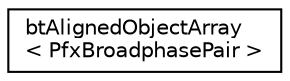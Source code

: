 digraph "Graphical Class Hierarchy"
{
  edge [fontname="Helvetica",fontsize="10",labelfontname="Helvetica",labelfontsize="10"];
  node [fontname="Helvetica",fontsize="10",shape=record];
  rankdir="LR";
  Node1 [label="btAlignedObjectArray\l\< PfxBroadphasePair \>",height=0.2,width=0.4,color="black", fillcolor="white", style="filled",URL="$classbt_aligned_object_array.html"];
}
